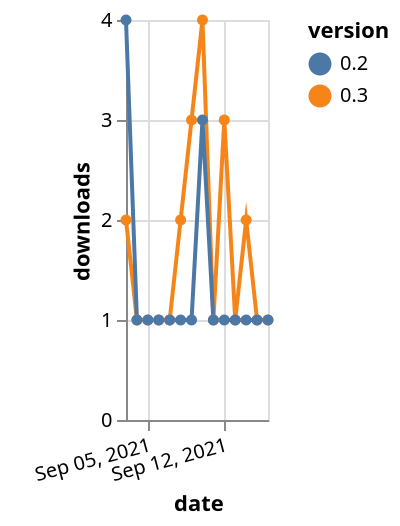 {"$schema": "https://vega.github.io/schema/vega-lite/v5.json", "description": "A simple bar chart with embedded data.", "data": {"values": [{"date": "2021-09-03", "total": 50, "delta": 2, "version": "0.3"}, {"date": "2021-09-04", "total": 51, "delta": 1, "version": "0.3"}, {"date": "2021-09-05", "total": 52, "delta": 1, "version": "0.3"}, {"date": "2021-09-06", "total": 53, "delta": 1, "version": "0.3"}, {"date": "2021-09-07", "total": 54, "delta": 1, "version": "0.3"}, {"date": "2021-09-08", "total": 56, "delta": 2, "version": "0.3"}, {"date": "2021-09-09", "total": 59, "delta": 3, "version": "0.3"}, {"date": "2021-09-10", "total": 63, "delta": 4, "version": "0.3"}, {"date": "2021-09-11", "total": 64, "delta": 1, "version": "0.3"}, {"date": "2021-09-12", "total": 67, "delta": 3, "version": "0.3"}, {"date": "2021-09-13", "total": 68, "delta": 1, "version": "0.3"}, {"date": "2021-09-14", "total": 70, "delta": 2, "version": "0.3"}, {"date": "2021-09-15", "total": 71, "delta": 1, "version": "0.3"}, {"date": "2021-09-16", "total": 72, "delta": 1, "version": "0.3"}, {"date": "2021-09-03", "total": 209, "delta": 4, "version": "0.2"}, {"date": "2021-09-04", "total": 210, "delta": 1, "version": "0.2"}, {"date": "2021-09-05", "total": 211, "delta": 1, "version": "0.2"}, {"date": "2021-09-06", "total": 212, "delta": 1, "version": "0.2"}, {"date": "2021-09-07", "total": 213, "delta": 1, "version": "0.2"}, {"date": "2021-09-08", "total": 214, "delta": 1, "version": "0.2"}, {"date": "2021-09-09", "total": 215, "delta": 1, "version": "0.2"}, {"date": "2021-09-10", "total": 218, "delta": 3, "version": "0.2"}, {"date": "2021-09-11", "total": 219, "delta": 1, "version": "0.2"}, {"date": "2021-09-12", "total": 220, "delta": 1, "version": "0.2"}, {"date": "2021-09-13", "total": 221, "delta": 1, "version": "0.2"}, {"date": "2021-09-14", "total": 222, "delta": 1, "version": "0.2"}, {"date": "2021-09-15", "total": 223, "delta": 1, "version": "0.2"}, {"date": "2021-09-16", "total": 224, "delta": 1, "version": "0.2"}]}, "width": "container", "mark": {"type": "line", "point": {"filled": true}}, "encoding": {"x": {"field": "date", "type": "temporal", "timeUnit": "yearmonthdate", "title": "date", "axis": {"labelAngle": -15}}, "y": {"field": "delta", "type": "quantitative", "title": "downloads"}, "color": {"field": "version", "type": "nominal"}, "tooltip": {"field": "delta"}}}